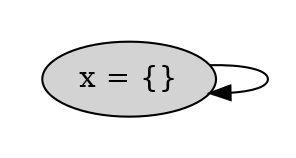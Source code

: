 strict digraph DiskGraph {
nodesep=0.35;
subgraph cluster_graph {
color="white";
-6714151546026078956 [label="x = {}",style = filled]
-6714151546026078956 -> -6714151546026078956 [label="",color="black",fontcolor="black"];
{rank = same; -6714151546026078956;}
}
}